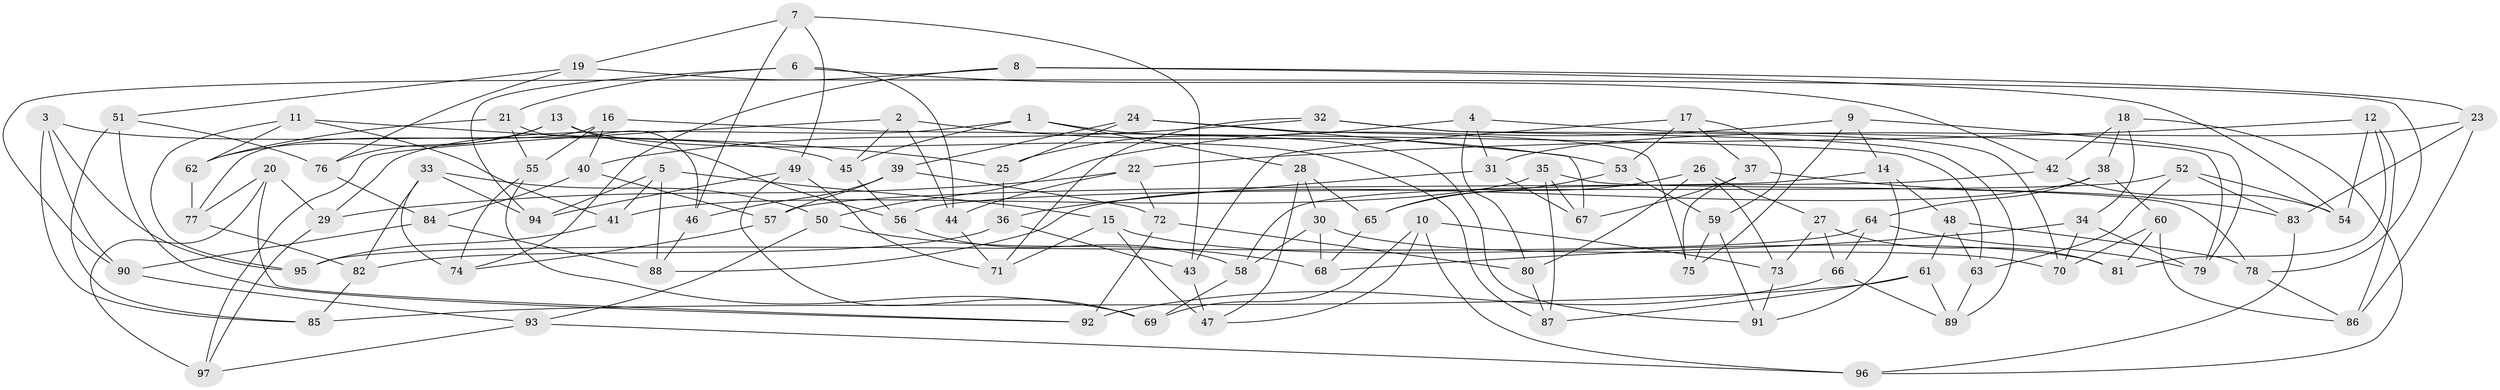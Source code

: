 // Generated by graph-tools (version 1.1) at 2025/02/03/09/25 03:02:56]
// undirected, 97 vertices, 194 edges
graph export_dot {
graph [start="1"]
  node [color=gray90,style=filled];
  1;
  2;
  3;
  4;
  5;
  6;
  7;
  8;
  9;
  10;
  11;
  12;
  13;
  14;
  15;
  16;
  17;
  18;
  19;
  20;
  21;
  22;
  23;
  24;
  25;
  26;
  27;
  28;
  29;
  30;
  31;
  32;
  33;
  34;
  35;
  36;
  37;
  38;
  39;
  40;
  41;
  42;
  43;
  44;
  45;
  46;
  47;
  48;
  49;
  50;
  51;
  52;
  53;
  54;
  55;
  56;
  57;
  58;
  59;
  60;
  61;
  62;
  63;
  64;
  65;
  66;
  67;
  68;
  69;
  70;
  71;
  72;
  73;
  74;
  75;
  76;
  77;
  78;
  79;
  80;
  81;
  82;
  83;
  84;
  85;
  86;
  87;
  88;
  89;
  90;
  91;
  92;
  93;
  94;
  95;
  96;
  97;
  1 -- 91;
  1 -- 28;
  1 -- 45;
  1 -- 29;
  2 -- 97;
  2 -- 44;
  2 -- 53;
  2 -- 45;
  3 -- 45;
  3 -- 90;
  3 -- 85;
  3 -- 95;
  4 -- 31;
  4 -- 80;
  4 -- 79;
  4 -- 25;
  5 -- 94;
  5 -- 15;
  5 -- 88;
  5 -- 41;
  6 -- 42;
  6 -- 94;
  6 -- 21;
  6 -- 44;
  7 -- 43;
  7 -- 19;
  7 -- 49;
  7 -- 46;
  8 -- 74;
  8 -- 54;
  8 -- 23;
  8 -- 90;
  9 -- 14;
  9 -- 75;
  9 -- 79;
  9 -- 50;
  10 -- 69;
  10 -- 96;
  10 -- 73;
  10 -- 47;
  11 -- 95;
  11 -- 62;
  11 -- 41;
  11 -- 25;
  12 -- 22;
  12 -- 54;
  12 -- 81;
  12 -- 86;
  13 -- 56;
  13 -- 76;
  13 -- 87;
  13 -- 62;
  14 -- 48;
  14 -- 91;
  14 -- 58;
  15 -- 47;
  15 -- 71;
  15 -- 81;
  16 -- 77;
  16 -- 40;
  16 -- 55;
  16 -- 63;
  17 -- 53;
  17 -- 37;
  17 -- 59;
  17 -- 43;
  18 -- 96;
  18 -- 38;
  18 -- 42;
  18 -- 34;
  19 -- 76;
  19 -- 78;
  19 -- 51;
  20 -- 97;
  20 -- 92;
  20 -- 77;
  20 -- 29;
  21 -- 55;
  21 -- 62;
  21 -- 46;
  22 -- 72;
  22 -- 44;
  22 -- 29;
  23 -- 83;
  23 -- 31;
  23 -- 86;
  24 -- 25;
  24 -- 39;
  24 -- 75;
  24 -- 67;
  25 -- 36;
  26 -- 65;
  26 -- 27;
  26 -- 73;
  26 -- 80;
  27 -- 81;
  27 -- 73;
  27 -- 66;
  28 -- 65;
  28 -- 47;
  28 -- 30;
  29 -- 97;
  30 -- 58;
  30 -- 68;
  30 -- 70;
  31 -- 67;
  31 -- 36;
  32 -- 40;
  32 -- 71;
  32 -- 70;
  32 -- 89;
  33 -- 82;
  33 -- 94;
  33 -- 50;
  33 -- 74;
  34 -- 79;
  34 -- 68;
  34 -- 70;
  35 -- 78;
  35 -- 87;
  35 -- 67;
  35 -- 41;
  36 -- 43;
  36 -- 82;
  37 -- 75;
  37 -- 83;
  37 -- 67;
  38 -- 64;
  38 -- 88;
  38 -- 60;
  39 -- 72;
  39 -- 46;
  39 -- 57;
  40 -- 57;
  40 -- 84;
  41 -- 95;
  42 -- 54;
  42 -- 57;
  43 -- 47;
  44 -- 71;
  45 -- 56;
  46 -- 88;
  48 -- 78;
  48 -- 61;
  48 -- 63;
  49 -- 94;
  49 -- 69;
  49 -- 71;
  50 -- 93;
  50 -- 68;
  51 -- 76;
  51 -- 85;
  51 -- 92;
  52 -- 56;
  52 -- 54;
  52 -- 83;
  52 -- 63;
  53 -- 65;
  53 -- 59;
  55 -- 69;
  55 -- 74;
  56 -- 58;
  57 -- 74;
  58 -- 69;
  59 -- 75;
  59 -- 91;
  60 -- 86;
  60 -- 81;
  60 -- 70;
  61 -- 89;
  61 -- 87;
  61 -- 85;
  62 -- 77;
  63 -- 89;
  64 -- 66;
  64 -- 79;
  64 -- 95;
  65 -- 68;
  66 -- 89;
  66 -- 92;
  72 -- 80;
  72 -- 92;
  73 -- 91;
  76 -- 84;
  77 -- 82;
  78 -- 86;
  80 -- 87;
  82 -- 85;
  83 -- 96;
  84 -- 90;
  84 -- 88;
  90 -- 93;
  93 -- 96;
  93 -- 97;
}
